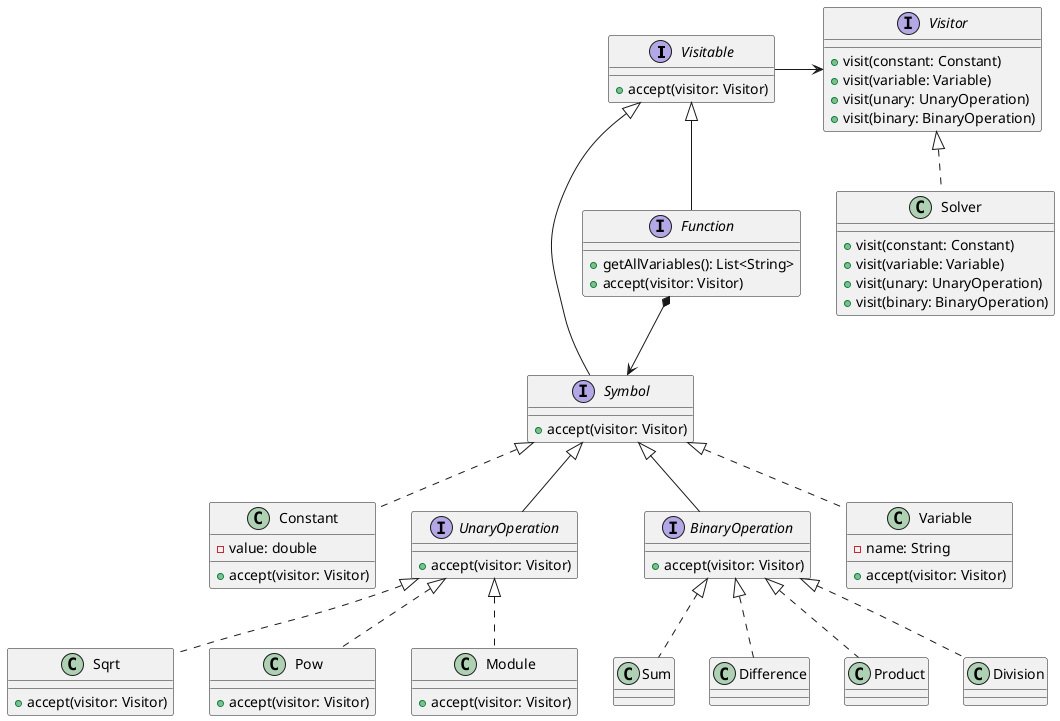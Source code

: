 @startuml
'https://plantuml.com/class-diagram

interface Visitable {
    + accept(visitor: Visitor)
}

interface Visitor {
    + visit(constant: Constant)
    + visit(variable: Variable)
    + visit(unary: UnaryOperation)
    + visit(binary: BinaryOperation)
}
interface Symbol extends Visitable {
    + accept(visitor: Visitor)
}

class Constant implements Symbol {
    - value: double
    + accept(visitor: Visitor)
}

interface UnaryOperation extends Symbol {
    + accept(visitor: Visitor)
}

class Sqrt implements UnaryOperation {
    + accept(visitor: Visitor)
}

class Pow implements UnaryOperation {
    + accept(visitor: Visitor)
}

class Module implements UnaryOperation {
    + accept(visitor: Visitor)
}

interface BinaryOperation extends Symbol {
    + accept(visitor: Visitor)
}

class Sum implements BinaryOperation
class Difference implements BinaryOperation
class Product implements BinaryOperation
class Division implements BinaryOperation

class Variable implements Symbol {
    - name: String
    + accept(visitor: Visitor)
}

interface Function extends Visitable {
    + getAllVariables(): List<String>
    + accept(visitor: Visitor)
}

class Solver implements Visitor {
    + visit(constant: Constant)
        + visit(variable: Variable)
        + visit(unary: UnaryOperation)
        + visit(binary: BinaryOperation)
}

Function *--> Symbol
Visitable -> Visitor

@enduml
